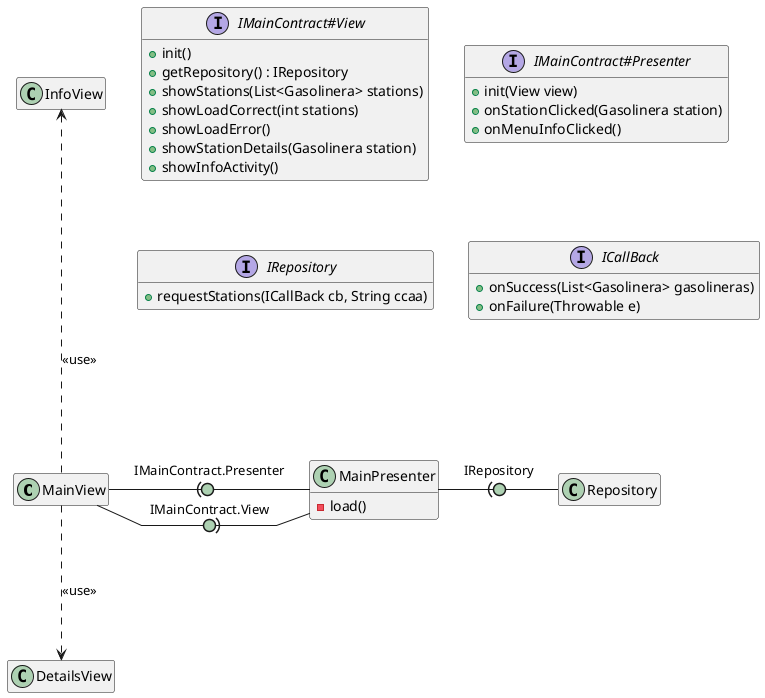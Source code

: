 @startuml clases

hide empty members
skinparam linetype polyline
skinparam arrowLollipopColor #ADD1B2

MainView -right(0- MainPresenter : IMainContract.Presenter
MainView -right0)- MainPresenter : IMainContract.View
MainView -up..-> InfoView : <<use>>
MainView -down..> DetailsView : <<use>>
MainPresenter -right(0- Repository : IRepository


class MainPresenter {
    -load()
}

interface IMainContract#View {
    + init()
    + getRepository() : IRepository
    + showStations(List<Gasolinera> stations)
    + showLoadCorrect(int stations)
    + showLoadError()
    + showStationDetails(Gasolinera station)
    + showInfoActivity()
}

interface IMainContract#Presenter {
    + init(View view)
    + onStationClicked(Gasolinera station)
    + onMenuInfoClicked()
}

interface IRepository {
    + requestStations(ICallBack cb, String ccaa)
}

interface ICallBack {
    + onSuccess(List<Gasolinera> gasolineras)
    + onFailure(Throwable e)
}


@enduml